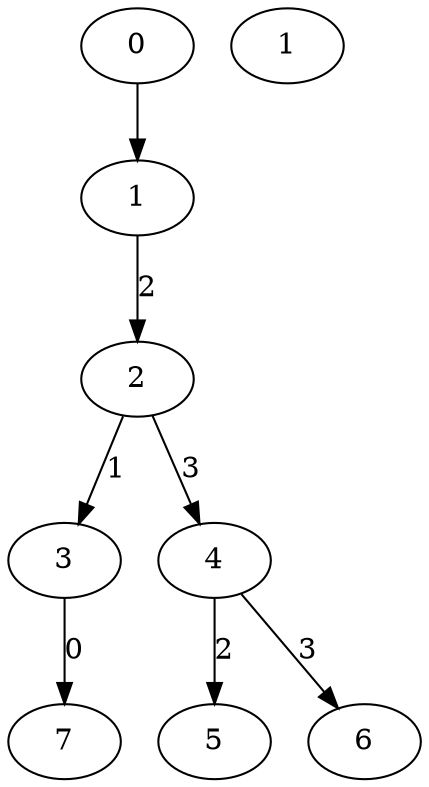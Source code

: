 strict digraph tree {
rankdir=TB;
  0 [label="0"];
  1 [label="1"];
  2 [label="2"];
  3 [label="3"];
  7 [label="7"];
  3 -> 7 [label="0"];
  4 [label="4"];
  5 [label="5"];
  6 [label="6"];
  4 -> 5 [label="2"];
  4 -> 6 [label="3"];
  2 -> 3 [label="1"];
  2 -> 4 [label="3"];
  1 -> 2 [label="2"];
  0 -> 1 [label="1"];
}